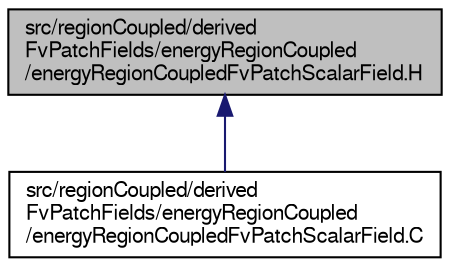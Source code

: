 digraph "src/regionCoupled/derivedFvPatchFields/energyRegionCoupled/energyRegionCoupledFvPatchScalarField.H"
{
  bgcolor="transparent";
  edge [fontname="FreeSans",fontsize="10",labelfontname="FreeSans",labelfontsize="10"];
  node [fontname="FreeSans",fontsize="10",shape=record];
  Node348 [label="src/regionCoupled/derived\lFvPatchFields/energyRegionCoupled\l/energyRegionCoupledFvPatchScalarField.H",height=0.2,width=0.4,color="black", fillcolor="grey75", style="filled", fontcolor="black"];
  Node348 -> Node349 [dir="back",color="midnightblue",fontsize="10",style="solid",fontname="FreeSans"];
  Node349 [label="src/regionCoupled/derived\lFvPatchFields/energyRegionCoupled\l/energyRegionCoupledFvPatchScalarField.C",height=0.2,width=0.4,color="black",URL="$a14018.html"];
}
